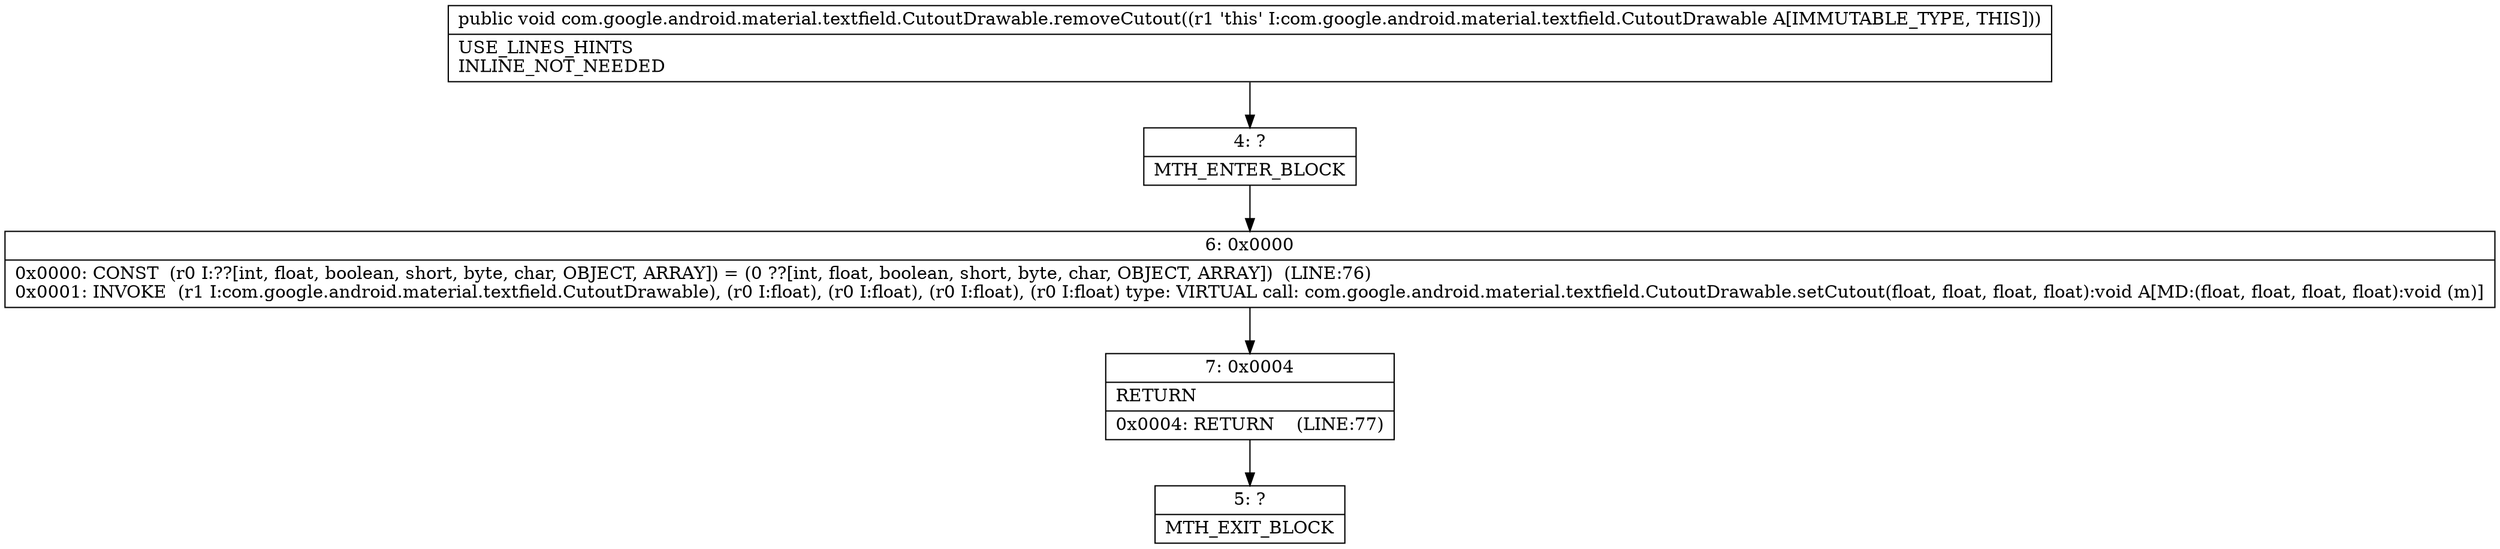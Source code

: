 digraph "CFG forcom.google.android.material.textfield.CutoutDrawable.removeCutout()V" {
Node_4 [shape=record,label="{4\:\ ?|MTH_ENTER_BLOCK\l}"];
Node_6 [shape=record,label="{6\:\ 0x0000|0x0000: CONST  (r0 I:??[int, float, boolean, short, byte, char, OBJECT, ARRAY]) = (0 ??[int, float, boolean, short, byte, char, OBJECT, ARRAY])  (LINE:76)\l0x0001: INVOKE  (r1 I:com.google.android.material.textfield.CutoutDrawable), (r0 I:float), (r0 I:float), (r0 I:float), (r0 I:float) type: VIRTUAL call: com.google.android.material.textfield.CutoutDrawable.setCutout(float, float, float, float):void A[MD:(float, float, float, float):void (m)]\l}"];
Node_7 [shape=record,label="{7\:\ 0x0004|RETURN\l|0x0004: RETURN    (LINE:77)\l}"];
Node_5 [shape=record,label="{5\:\ ?|MTH_EXIT_BLOCK\l}"];
MethodNode[shape=record,label="{public void com.google.android.material.textfield.CutoutDrawable.removeCutout((r1 'this' I:com.google.android.material.textfield.CutoutDrawable A[IMMUTABLE_TYPE, THIS]))  | USE_LINES_HINTS\lINLINE_NOT_NEEDED\l}"];
MethodNode -> Node_4;Node_4 -> Node_6;
Node_6 -> Node_7;
Node_7 -> Node_5;
}

